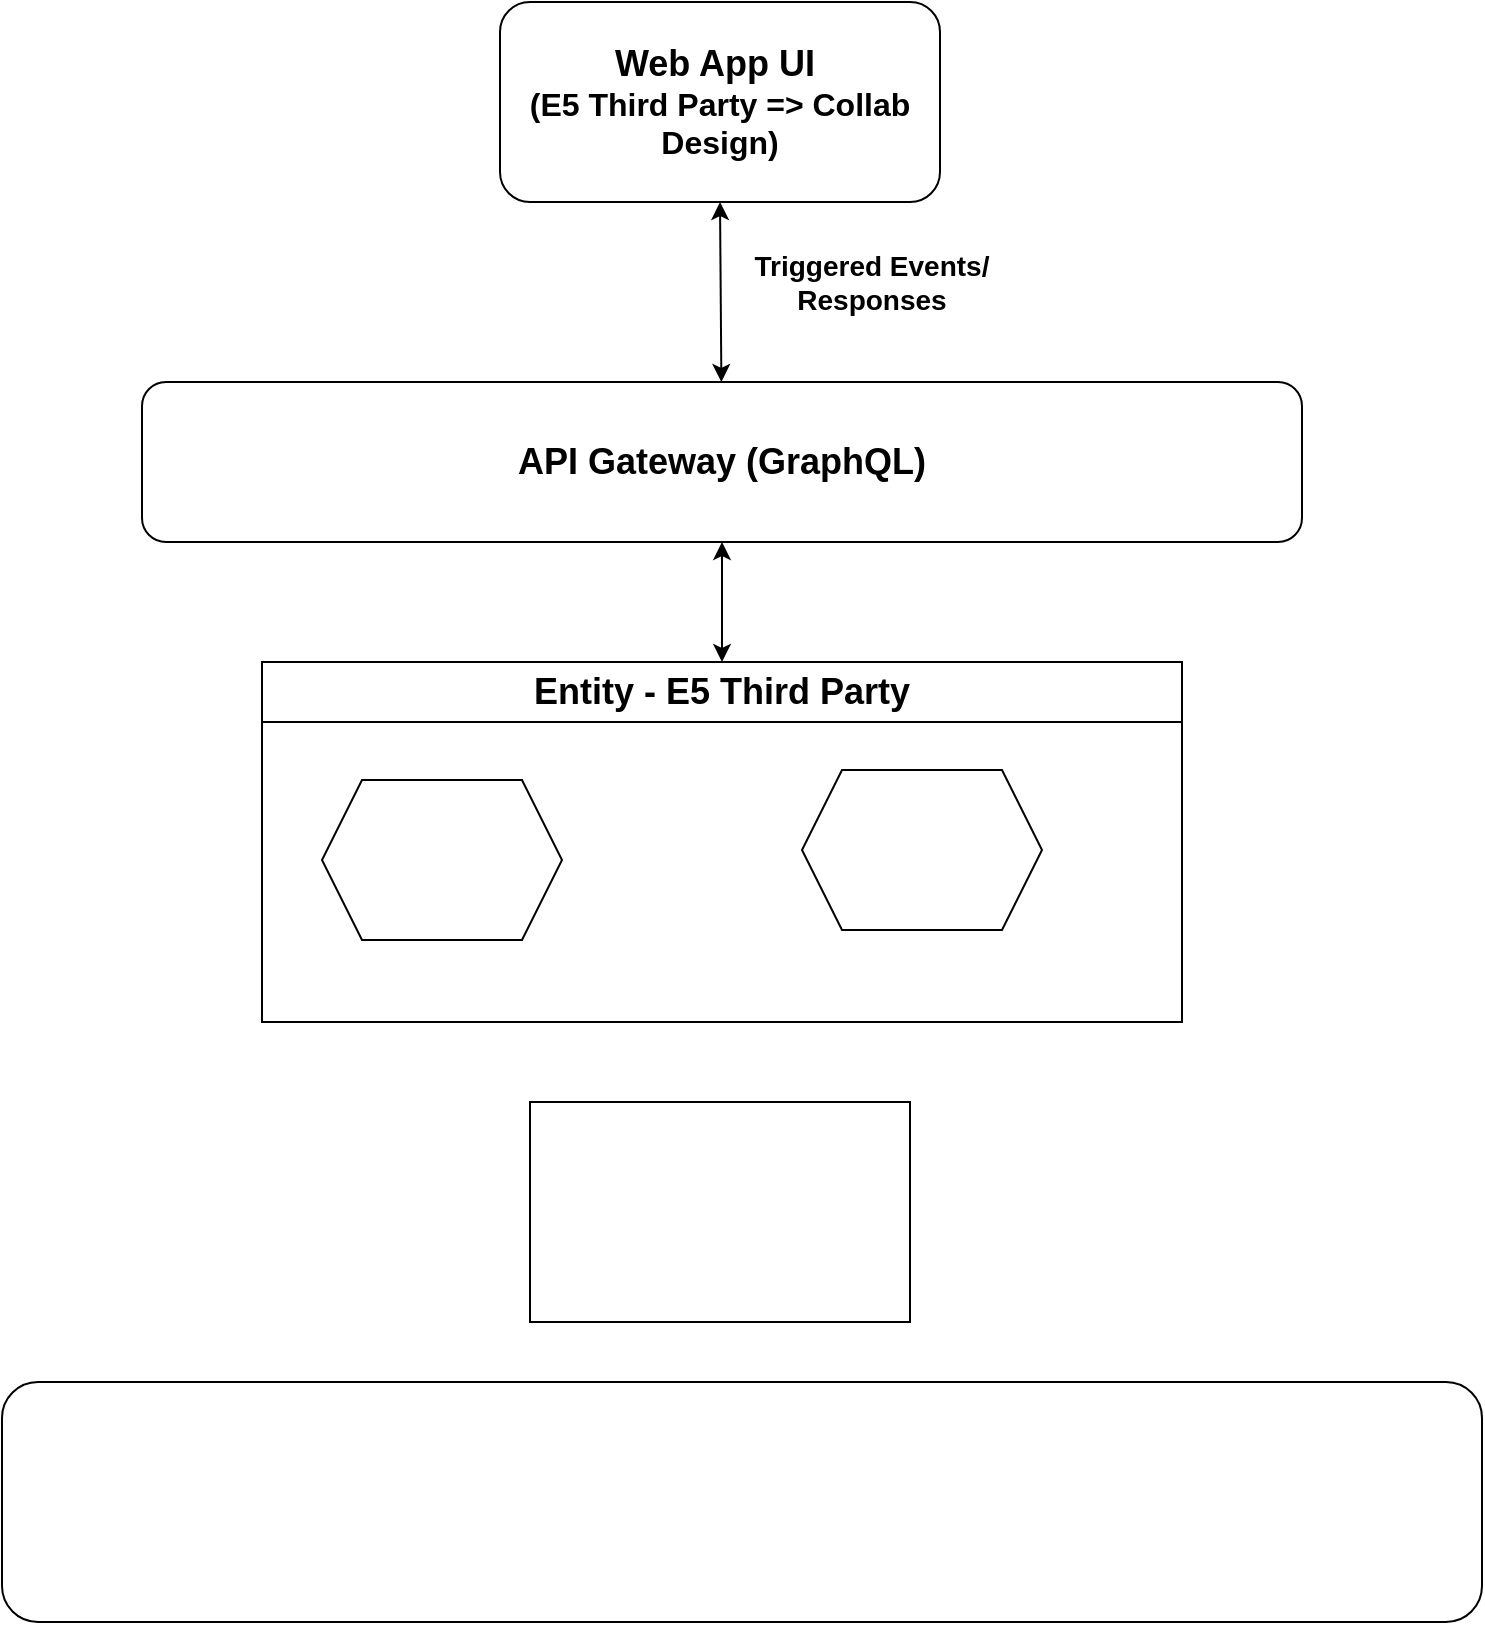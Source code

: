 <mxfile version="24.1.0" type="github">
  <diagram name="Page-1" id="lq2E3iUTwcxpcJMJKccM">
    <mxGraphModel dx="1429" dy="679" grid="1" gridSize="10" guides="1" tooltips="1" connect="1" arrows="1" fold="1" page="1" pageScale="1" pageWidth="850" pageHeight="1100" math="0" shadow="0">
      <root>
        <mxCell id="0" />
        <mxCell id="1" parent="0" />
        <mxCell id="_Vlkt0tSZf_k8hfW9mjZ-1" value="&lt;font style=&quot;font-size: 18px;&quot;&gt;&lt;b&gt;API Gateway (GraphQL)&lt;/b&gt;&lt;/font&gt;" style="rounded=1;whiteSpace=wrap;html=1;" vertex="1" parent="1">
          <mxGeometry x="190" y="200" width="580" height="80" as="geometry" />
        </mxCell>
        <mxCell id="_Vlkt0tSZf_k8hfW9mjZ-2" value="&lt;b&gt;&lt;font style=&quot;font-size: 18px;&quot;&gt;Web App UI&amp;nbsp;&lt;/font&gt;&lt;/b&gt;&lt;div&gt;&lt;b&gt;&lt;font style=&quot;&quot; size=&quot;3&quot;&gt;(E5 Third Party =&amp;gt; Collab Design)&lt;/font&gt;&lt;/b&gt;&lt;/div&gt;" style="rounded=1;whiteSpace=wrap;html=1;" vertex="1" parent="1">
          <mxGeometry x="369" y="10" width="220" height="100" as="geometry" />
        </mxCell>
        <mxCell id="_Vlkt0tSZf_k8hfW9mjZ-3" value="" style="shape=hexagon;perimeter=hexagonPerimeter2;whiteSpace=wrap;html=1;fixedSize=1;" vertex="1" parent="1">
          <mxGeometry x="280" y="399" width="120" height="80" as="geometry" />
        </mxCell>
        <mxCell id="_Vlkt0tSZf_k8hfW9mjZ-4" value="" style="shape=hexagon;perimeter=hexagonPerimeter2;whiteSpace=wrap;html=1;fixedSize=1;" vertex="1" parent="1">
          <mxGeometry x="520" y="394" width="120" height="80" as="geometry" />
        </mxCell>
        <mxCell id="_Vlkt0tSZf_k8hfW9mjZ-5" value="&lt;b&gt;&lt;font style=&quot;font-size: 18px;&quot;&gt;Entity - E5 Third Party&lt;/font&gt;&lt;/b&gt;" style="swimlane;fontStyle=0;childLayout=stackLayout;horizontal=1;startSize=30;horizontalStack=0;resizeParent=1;resizeParentMax=0;resizeLast=0;collapsible=1;marginBottom=0;whiteSpace=wrap;html=1;" vertex="1" parent="1">
          <mxGeometry x="250" y="340" width="460" height="180" as="geometry" />
        </mxCell>
        <mxCell id="_Vlkt0tSZf_k8hfW9mjZ-10" value="" style="rounded=0;whiteSpace=wrap;html=1;" vertex="1" parent="1">
          <mxGeometry x="384" y="560" width="190" height="110" as="geometry" />
        </mxCell>
        <mxCell id="_Vlkt0tSZf_k8hfW9mjZ-11" value="" style="rounded=1;whiteSpace=wrap;html=1;" vertex="1" parent="1">
          <mxGeometry x="120" y="700" width="740" height="120" as="geometry" />
        </mxCell>
        <mxCell id="_Vlkt0tSZf_k8hfW9mjZ-12" value="" style="endArrow=classic;startArrow=classic;html=1;rounded=0;entryX=0.5;entryY=1;entryDx=0;entryDy=0;" edge="1" parent="1" source="_Vlkt0tSZf_k8hfW9mjZ-1" target="_Vlkt0tSZf_k8hfW9mjZ-2">
          <mxGeometry width="50" height="50" relative="1" as="geometry">
            <mxPoint x="530" y="270" as="sourcePoint" />
            <mxPoint x="580" y="220" as="targetPoint" />
          </mxGeometry>
        </mxCell>
        <mxCell id="_Vlkt0tSZf_k8hfW9mjZ-13" value="&lt;b&gt;&lt;font style=&quot;font-size: 14px;&quot;&gt;Triggered Events/ Responses&lt;/font&gt;&lt;/b&gt;" style="text;html=1;align=center;verticalAlign=middle;whiteSpace=wrap;rounded=0;" vertex="1" parent="1">
          <mxGeometry x="490" y="130" width="130" height="40" as="geometry" />
        </mxCell>
        <mxCell id="_Vlkt0tSZf_k8hfW9mjZ-14" value="" style="endArrow=classic;startArrow=classic;html=1;rounded=0;exitX=0.5;exitY=0;exitDx=0;exitDy=0;" edge="1" parent="1" source="_Vlkt0tSZf_k8hfW9mjZ-5">
          <mxGeometry width="50" height="50" relative="1" as="geometry">
            <mxPoint x="480.5" y="310" as="sourcePoint" />
            <mxPoint x="480" y="280" as="targetPoint" />
          </mxGeometry>
        </mxCell>
      </root>
    </mxGraphModel>
  </diagram>
</mxfile>
